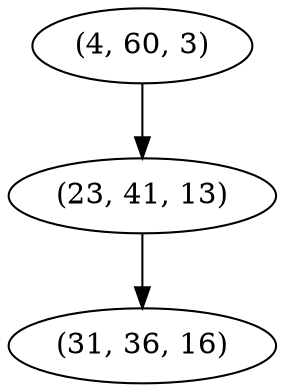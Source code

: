 digraph tree {
    "(4, 60, 3)";
    "(23, 41, 13)";
    "(31, 36, 16)";
    "(4, 60, 3)" -> "(23, 41, 13)";
    "(23, 41, 13)" -> "(31, 36, 16)";
}
